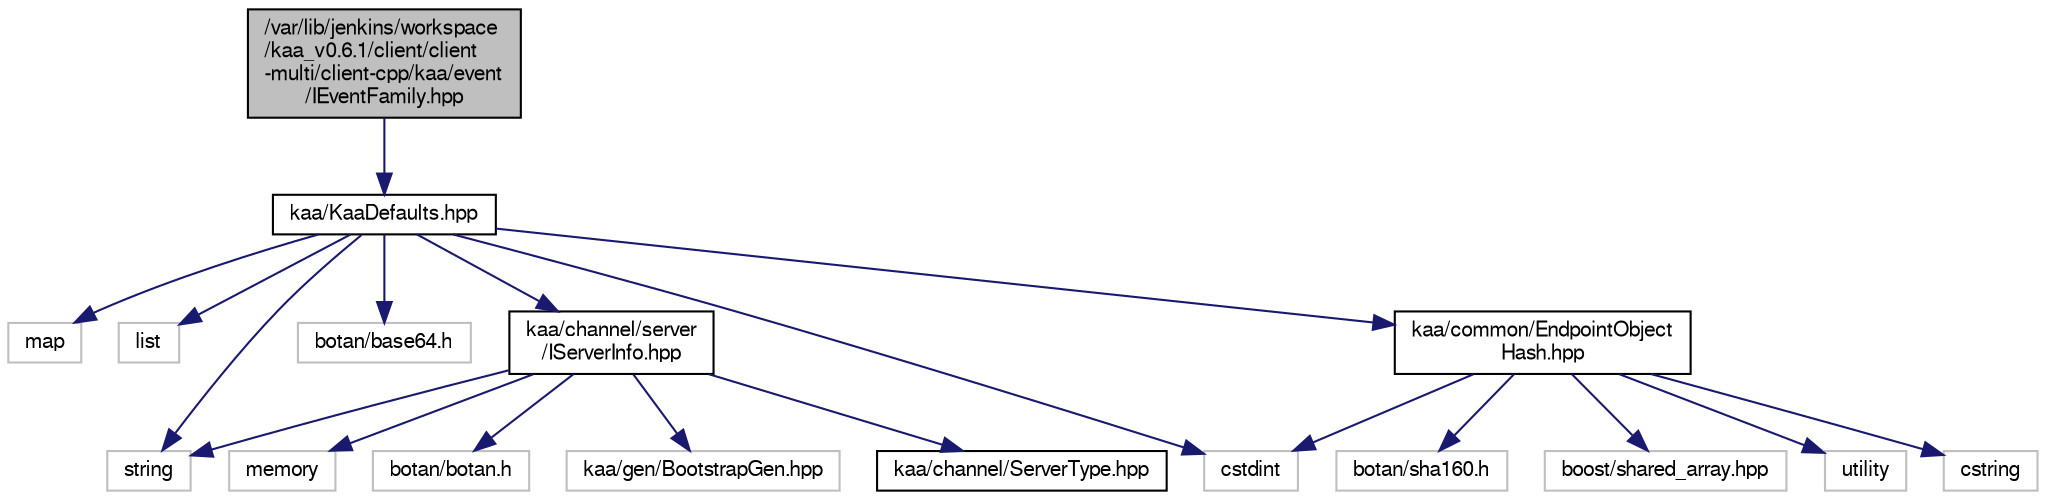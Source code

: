 digraph "/var/lib/jenkins/workspace/kaa_v0.6.1/client/client-multi/client-cpp/kaa/event/IEventFamily.hpp"
{
  bgcolor="transparent";
  edge [fontname="FreeSans",fontsize="10",labelfontname="FreeSans",labelfontsize="10"];
  node [fontname="FreeSans",fontsize="10",shape=record];
  Node1 [label="/var/lib/jenkins/workspace\l/kaa_v0.6.1/client/client\l-multi/client-cpp/kaa/event\l/IEventFamily.hpp",height=0.2,width=0.4,color="black", fillcolor="grey75", style="filled" fontcolor="black"];
  Node1 -> Node2 [color="midnightblue",fontsize="10",style="solid",fontname="FreeSans"];
  Node2 [label="kaa/KaaDefaults.hpp",height=0.2,width=0.4,color="black",URL="$KaaDefaults_8hpp.html"];
  Node2 -> Node3 [color="midnightblue",fontsize="10",style="solid",fontname="FreeSans"];
  Node3 [label="map",height=0.2,width=0.4,color="grey75"];
  Node2 -> Node4 [color="midnightblue",fontsize="10",style="solid",fontname="FreeSans"];
  Node4 [label="list",height=0.2,width=0.4,color="grey75"];
  Node2 -> Node5 [color="midnightblue",fontsize="10",style="solid",fontname="FreeSans"];
  Node5 [label="string",height=0.2,width=0.4,color="grey75"];
  Node2 -> Node6 [color="midnightblue",fontsize="10",style="solid",fontname="FreeSans"];
  Node6 [label="botan/base64.h",height=0.2,width=0.4,color="grey75"];
  Node2 -> Node7 [color="midnightblue",fontsize="10",style="solid",fontname="FreeSans"];
  Node7 [label="cstdint",height=0.2,width=0.4,color="grey75"];
  Node2 -> Node8 [color="midnightblue",fontsize="10",style="solid",fontname="FreeSans"];
  Node8 [label="kaa/channel/server\l/IServerInfo.hpp",height=0.2,width=0.4,color="black",URL="$IServerInfo_8hpp.html"];
  Node8 -> Node5 [color="midnightblue",fontsize="10",style="solid",fontname="FreeSans"];
  Node8 -> Node9 [color="midnightblue",fontsize="10",style="solid",fontname="FreeSans"];
  Node9 [label="memory",height=0.2,width=0.4,color="grey75"];
  Node8 -> Node10 [color="midnightblue",fontsize="10",style="solid",fontname="FreeSans"];
  Node10 [label="botan/botan.h",height=0.2,width=0.4,color="grey75"];
  Node8 -> Node11 [color="midnightblue",fontsize="10",style="solid",fontname="FreeSans"];
  Node11 [label="kaa/gen/BootstrapGen.hpp",height=0.2,width=0.4,color="grey75"];
  Node8 -> Node12 [color="midnightblue",fontsize="10",style="solid",fontname="FreeSans"];
  Node12 [label="kaa/channel/ServerType.hpp",height=0.2,width=0.4,color="black",URL="$ServerType_8hpp.html"];
  Node2 -> Node13 [color="midnightblue",fontsize="10",style="solid",fontname="FreeSans"];
  Node13 [label="kaa/common/EndpointObject\lHash.hpp",height=0.2,width=0.4,color="black",URL="$EndpointObjectHash_8hpp.html"];
  Node13 -> Node14 [color="midnightblue",fontsize="10",style="solid",fontname="FreeSans"];
  Node14 [label="utility",height=0.2,width=0.4,color="grey75"];
  Node13 -> Node15 [color="midnightblue",fontsize="10",style="solid",fontname="FreeSans"];
  Node15 [label="cstring",height=0.2,width=0.4,color="grey75"];
  Node13 -> Node16 [color="midnightblue",fontsize="10",style="solid",fontname="FreeSans"];
  Node16 [label="botan/sha160.h",height=0.2,width=0.4,color="grey75"];
  Node13 -> Node7 [color="midnightblue",fontsize="10",style="solid",fontname="FreeSans"];
  Node13 -> Node17 [color="midnightblue",fontsize="10",style="solid",fontname="FreeSans"];
  Node17 [label="boost/shared_array.hpp",height=0.2,width=0.4,color="grey75"];
}
